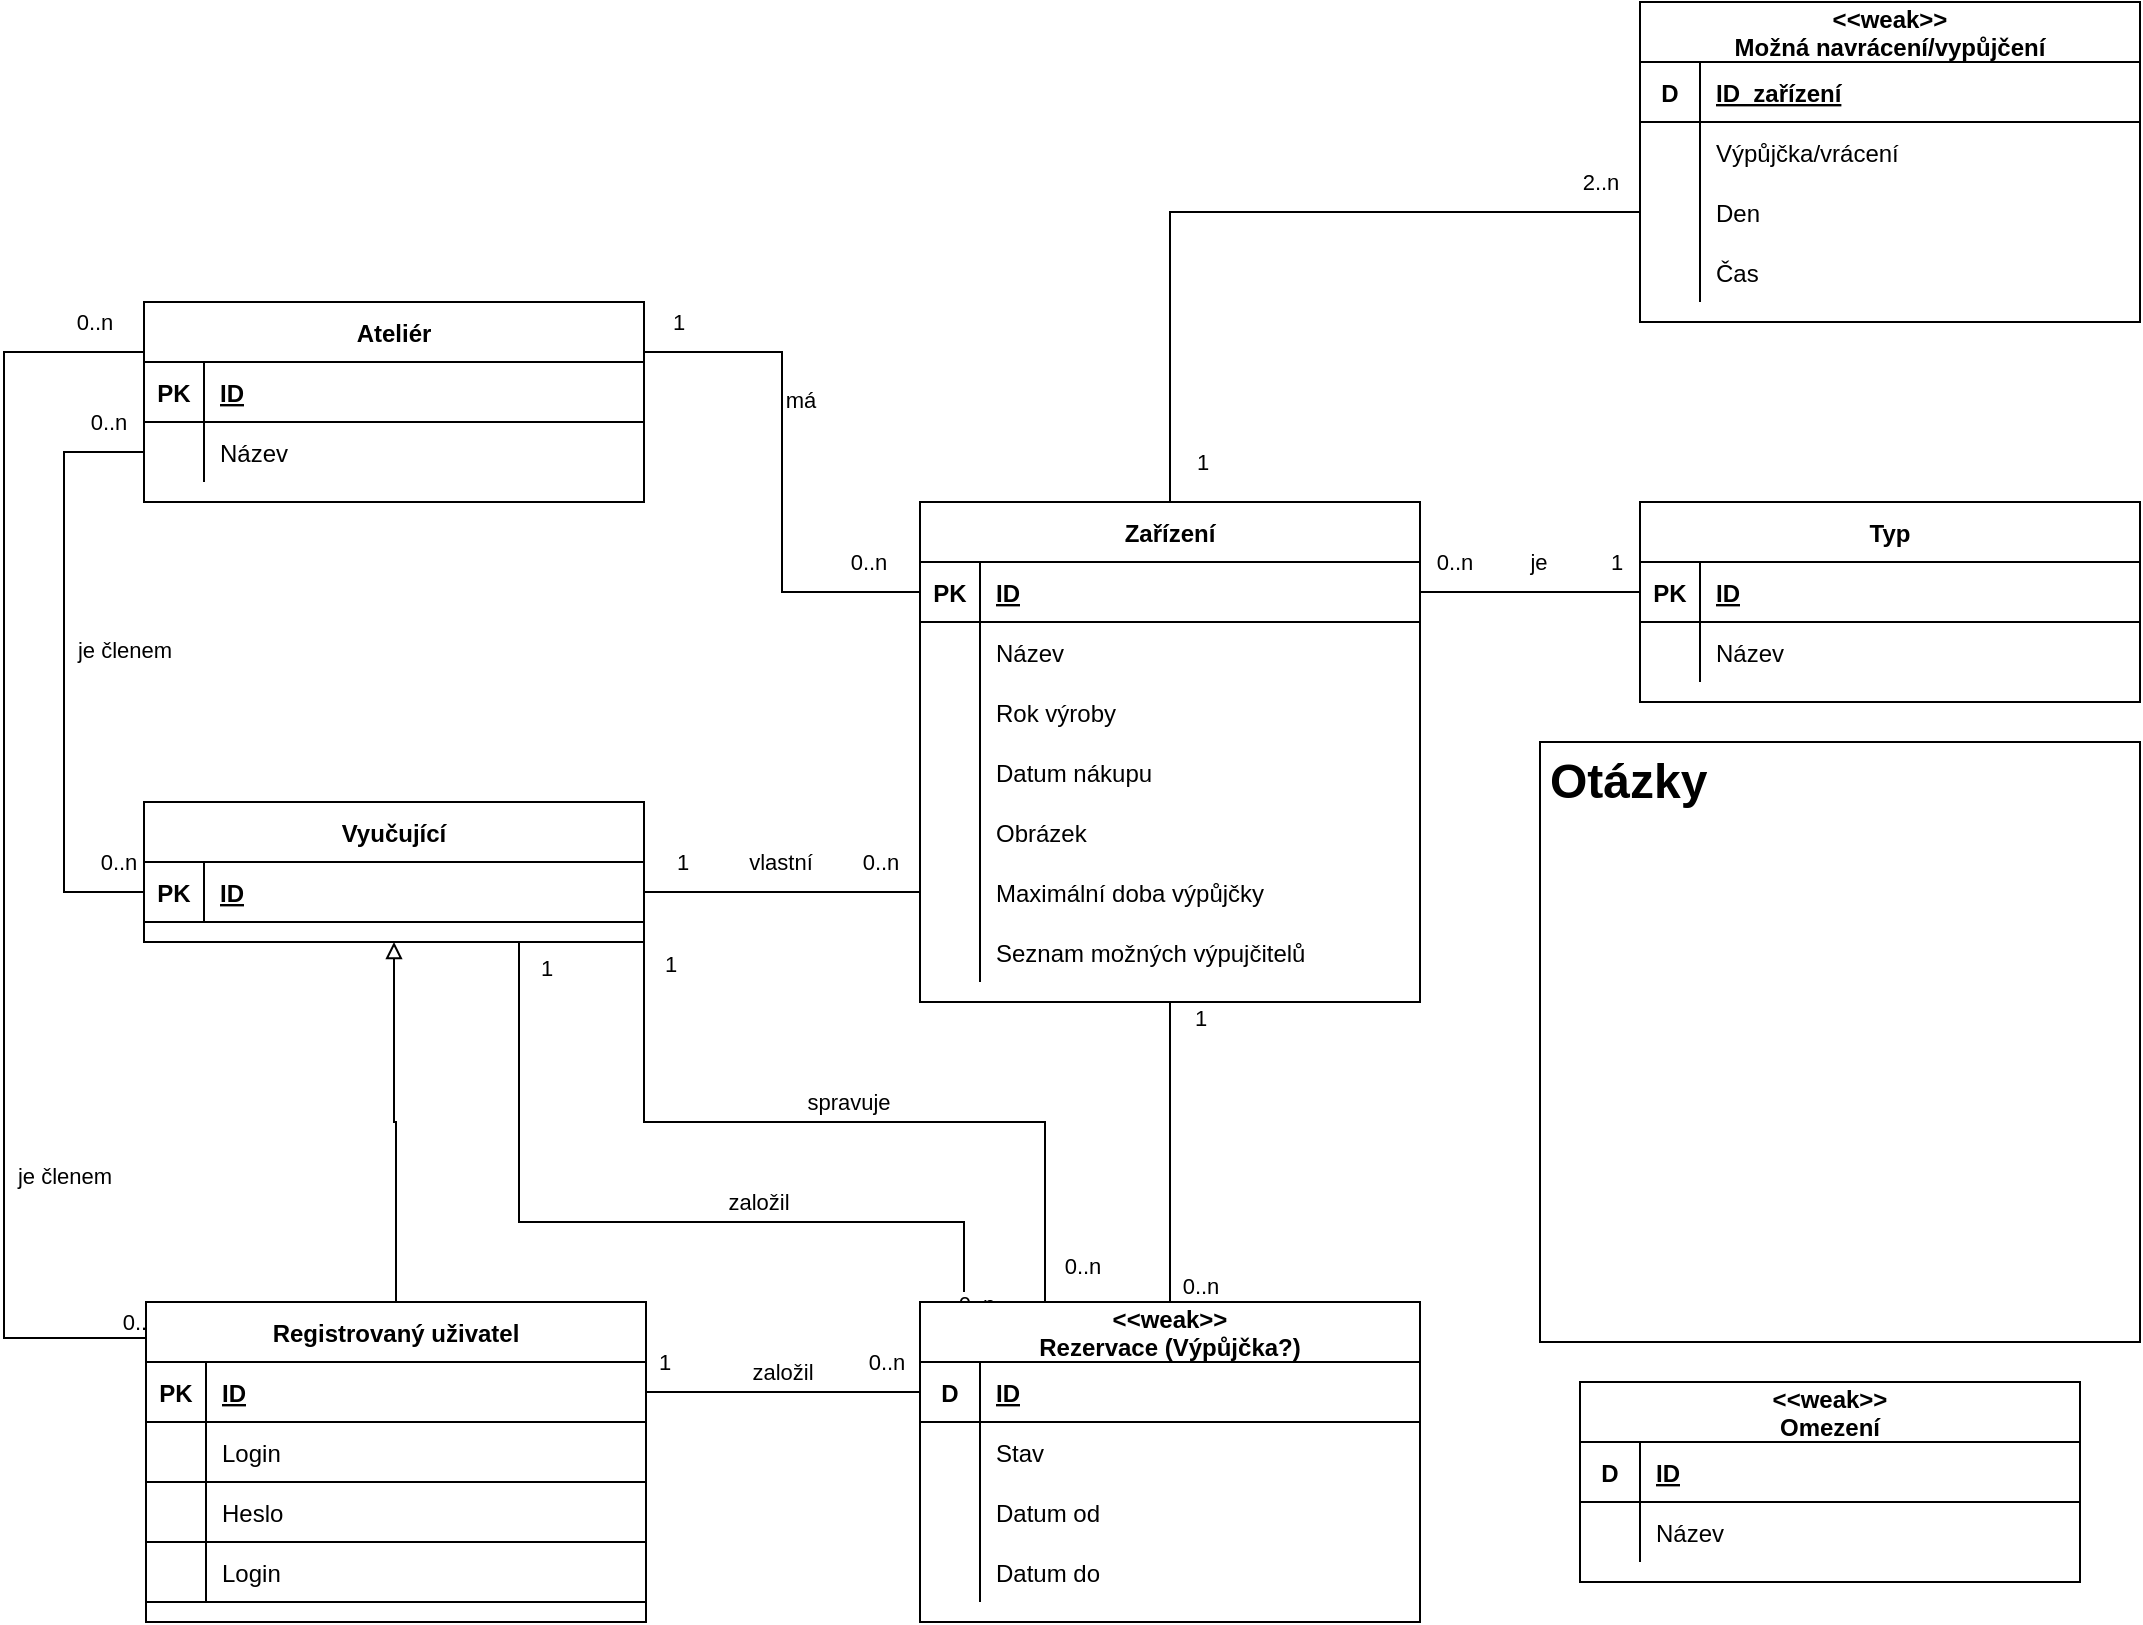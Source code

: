 <mxfile version="20.7.4" type="device"><diagram id="R2lEEEUBdFMjLlhIrx00" name="Page-1"><mxGraphModel dx="1195" dy="1553" grid="1" gridSize="10" guides="1" tooltips="1" connect="1" arrows="1" fold="1" page="1" pageScale="1" pageWidth="1100" pageHeight="850" math="0" shadow="0" extFonts="Permanent Marker^https://fonts.googleapis.com/css?family=Permanent+Marker"><root><mxCell id="0"/><mxCell id="1" parent="0"/><mxCell id="R9z5pihI-R_wJn7ileky-112" style="edgeStyle=orthogonalEdgeStyle;rounded=0;orthogonalLoop=1;jettySize=auto;html=1;exitX=0.5;exitY=1;exitDx=0;exitDy=0;entryX=0.5;entryY=0;entryDx=0;entryDy=0;strokeWidth=1;endArrow=none;endFill=0;" parent="1" source="C-vyLk0tnHw3VtMMgP7b-2" target="R9z5pihI-R_wJn7ileky-101" edge="1"><mxGeometry relative="1" as="geometry"/></mxCell><mxCell id="R9z5pihI-R_wJn7ileky-117" value="0..n" style="edgeLabel;html=1;align=center;verticalAlign=middle;resizable=0;points=[];" parent="R9z5pihI-R_wJn7ileky-112" vertex="1" connectable="0"><mxGeometry x="0.84" y="1" relative="1" as="geometry"><mxPoint x="14" y="4" as="offset"/></mxGeometry></mxCell><mxCell id="R9z5pihI-R_wJn7ileky-118" value="1" style="edgeLabel;html=1;align=center;verticalAlign=middle;resizable=0;points=[];" parent="R9z5pihI-R_wJn7ileky-112" vertex="1" connectable="0"><mxGeometry x="-0.846" y="-2" relative="1" as="geometry"><mxPoint x="17" y="-4" as="offset"/></mxGeometry></mxCell><mxCell id="C-vyLk0tnHw3VtMMgP7b-2" value="Zařízení" style="shape=table;startSize=30;container=1;collapsible=1;childLayout=tableLayout;fixedRows=1;rowLines=0;fontStyle=1;align=center;resizeLast=1;" parent="1" vertex="1"><mxGeometry x="480" y="130" width="250" height="250" as="geometry"/></mxCell><mxCell id="C-vyLk0tnHw3VtMMgP7b-3" value="" style="shape=partialRectangle;collapsible=0;dropTarget=0;pointerEvents=0;fillColor=none;points=[[0,0.5],[1,0.5]];portConstraint=eastwest;top=0;left=0;right=0;bottom=1;" parent="C-vyLk0tnHw3VtMMgP7b-2" vertex="1"><mxGeometry y="30" width="250" height="30" as="geometry"/></mxCell><mxCell id="C-vyLk0tnHw3VtMMgP7b-4" value="PK" style="shape=partialRectangle;overflow=hidden;connectable=0;fillColor=none;top=0;left=0;bottom=0;right=0;fontStyle=1;" parent="C-vyLk0tnHw3VtMMgP7b-3" vertex="1"><mxGeometry width="30" height="30" as="geometry"><mxRectangle width="30" height="30" as="alternateBounds"/></mxGeometry></mxCell><mxCell id="C-vyLk0tnHw3VtMMgP7b-5" value="ID" style="shape=partialRectangle;overflow=hidden;connectable=0;fillColor=none;top=0;left=0;bottom=0;right=0;align=left;spacingLeft=6;fontStyle=5;" parent="C-vyLk0tnHw3VtMMgP7b-3" vertex="1"><mxGeometry x="30" width="220" height="30" as="geometry"><mxRectangle width="220" height="30" as="alternateBounds"/></mxGeometry></mxCell><mxCell id="C-vyLk0tnHw3VtMMgP7b-6" value="" style="shape=partialRectangle;collapsible=0;dropTarget=0;pointerEvents=0;fillColor=none;points=[[0,0.5],[1,0.5]];portConstraint=eastwest;top=0;left=0;right=0;bottom=0;" parent="C-vyLk0tnHw3VtMMgP7b-2" vertex="1"><mxGeometry y="60" width="250" height="30" as="geometry"/></mxCell><mxCell id="C-vyLk0tnHw3VtMMgP7b-7" value="" style="shape=partialRectangle;overflow=hidden;connectable=0;fillColor=none;top=0;left=0;bottom=0;right=0;" parent="C-vyLk0tnHw3VtMMgP7b-6" vertex="1"><mxGeometry width="30" height="30" as="geometry"><mxRectangle width="30" height="30" as="alternateBounds"/></mxGeometry></mxCell><mxCell id="C-vyLk0tnHw3VtMMgP7b-8" value="Název" style="shape=partialRectangle;overflow=hidden;connectable=0;fillColor=none;top=0;left=0;bottom=0;right=0;align=left;spacingLeft=6;" parent="C-vyLk0tnHw3VtMMgP7b-6" vertex="1"><mxGeometry x="30" width="220" height="30" as="geometry"><mxRectangle width="220" height="30" as="alternateBounds"/></mxGeometry></mxCell><mxCell id="R9z5pihI-R_wJn7ileky-7" value="" style="shape=partialRectangle;collapsible=0;dropTarget=0;pointerEvents=0;fillColor=none;points=[[0,0.5],[1,0.5]];portConstraint=eastwest;top=0;left=0;right=0;bottom=0;" parent="C-vyLk0tnHw3VtMMgP7b-2" vertex="1"><mxGeometry y="90" width="250" height="30" as="geometry"/></mxCell><mxCell id="R9z5pihI-R_wJn7ileky-8" value="" style="shape=partialRectangle;overflow=hidden;connectable=0;fillColor=none;top=0;left=0;bottom=0;right=0;" parent="R9z5pihI-R_wJn7ileky-7" vertex="1"><mxGeometry width="30" height="30" as="geometry"><mxRectangle width="30" height="30" as="alternateBounds"/></mxGeometry></mxCell><mxCell id="R9z5pihI-R_wJn7ileky-9" value="Rok výroby" style="shape=partialRectangle;overflow=hidden;connectable=0;fillColor=none;top=0;left=0;bottom=0;right=0;align=left;spacingLeft=6;" parent="R9z5pihI-R_wJn7ileky-7" vertex="1"><mxGeometry x="30" width="220" height="30" as="geometry"><mxRectangle width="220" height="30" as="alternateBounds"/></mxGeometry></mxCell><mxCell id="R9z5pihI-R_wJn7ileky-10" value="" style="shape=partialRectangle;collapsible=0;dropTarget=0;pointerEvents=0;fillColor=none;points=[[0,0.5],[1,0.5]];portConstraint=eastwest;top=0;left=0;right=0;bottom=0;" parent="C-vyLk0tnHw3VtMMgP7b-2" vertex="1"><mxGeometry y="120" width="250" height="30" as="geometry"/></mxCell><mxCell id="R9z5pihI-R_wJn7ileky-11" value="" style="shape=partialRectangle;overflow=hidden;connectable=0;fillColor=none;top=0;left=0;bottom=0;right=0;" parent="R9z5pihI-R_wJn7ileky-10" vertex="1"><mxGeometry width="30" height="30" as="geometry"><mxRectangle width="30" height="30" as="alternateBounds"/></mxGeometry></mxCell><mxCell id="R9z5pihI-R_wJn7ileky-12" value="Datum nákupu" style="shape=partialRectangle;overflow=hidden;connectable=0;fillColor=none;top=0;left=0;bottom=0;right=0;align=left;spacingLeft=6;" parent="R9z5pihI-R_wJn7ileky-10" vertex="1"><mxGeometry x="30" width="220" height="30" as="geometry"><mxRectangle width="220" height="30" as="alternateBounds"/></mxGeometry></mxCell><mxCell id="R9z5pihI-R_wJn7ileky-13" value="" style="shape=partialRectangle;collapsible=0;dropTarget=0;pointerEvents=0;fillColor=none;points=[[0,0.5],[1,0.5]];portConstraint=eastwest;top=0;left=0;right=0;bottom=0;" parent="C-vyLk0tnHw3VtMMgP7b-2" vertex="1"><mxGeometry y="150" width="250" height="30" as="geometry"/></mxCell><mxCell id="R9z5pihI-R_wJn7ileky-14" value="" style="shape=partialRectangle;overflow=hidden;connectable=0;fillColor=none;top=0;left=0;bottom=0;right=0;" parent="R9z5pihI-R_wJn7ileky-13" vertex="1"><mxGeometry width="30" height="30" as="geometry"><mxRectangle width="30" height="30" as="alternateBounds"/></mxGeometry></mxCell><mxCell id="R9z5pihI-R_wJn7ileky-15" value="Obrázek" style="shape=partialRectangle;overflow=hidden;connectable=0;fillColor=none;top=0;left=0;bottom=0;right=0;align=left;spacingLeft=6;" parent="R9z5pihI-R_wJn7ileky-13" vertex="1"><mxGeometry x="30" width="220" height="30" as="geometry"><mxRectangle width="220" height="30" as="alternateBounds"/></mxGeometry></mxCell><mxCell id="R9z5pihI-R_wJn7ileky-34" value="" style="shape=partialRectangle;collapsible=0;dropTarget=0;pointerEvents=0;fillColor=none;points=[[0,0.5],[1,0.5]];portConstraint=eastwest;top=0;left=0;right=0;bottom=0;" parent="C-vyLk0tnHw3VtMMgP7b-2" vertex="1"><mxGeometry y="180" width="250" height="30" as="geometry"/></mxCell><mxCell id="R9z5pihI-R_wJn7ileky-35" value="" style="shape=partialRectangle;overflow=hidden;connectable=0;fillColor=none;top=0;left=0;bottom=0;right=0;" parent="R9z5pihI-R_wJn7ileky-34" vertex="1"><mxGeometry width="30" height="30" as="geometry"><mxRectangle width="30" height="30" as="alternateBounds"/></mxGeometry></mxCell><mxCell id="R9z5pihI-R_wJn7ileky-36" value="Maximální doba výpůjčky" style="shape=partialRectangle;overflow=hidden;connectable=0;fillColor=none;top=0;left=0;bottom=0;right=0;align=left;spacingLeft=6;" parent="R9z5pihI-R_wJn7ileky-34" vertex="1"><mxGeometry x="30" width="220" height="30" as="geometry"><mxRectangle width="220" height="30" as="alternateBounds"/></mxGeometry></mxCell><mxCell id="HppUXb-gnlC_yxUklOdy-4" value="" style="shape=partialRectangle;collapsible=0;dropTarget=0;pointerEvents=0;fillColor=none;points=[[0,0.5],[1,0.5]];portConstraint=eastwest;top=0;left=0;right=0;bottom=0;" vertex="1" parent="C-vyLk0tnHw3VtMMgP7b-2"><mxGeometry y="210" width="250" height="30" as="geometry"/></mxCell><mxCell id="HppUXb-gnlC_yxUklOdy-5" value="" style="shape=partialRectangle;overflow=hidden;connectable=0;fillColor=none;top=0;left=0;bottom=0;right=0;" vertex="1" parent="HppUXb-gnlC_yxUklOdy-4"><mxGeometry width="30" height="30" as="geometry"><mxRectangle width="30" height="30" as="alternateBounds"/></mxGeometry></mxCell><mxCell id="HppUXb-gnlC_yxUklOdy-6" value="Seznam možných výpujčitelů" style="shape=partialRectangle;overflow=hidden;connectable=0;fillColor=none;top=0;left=0;bottom=0;right=0;align=left;spacingLeft=6;" vertex="1" parent="HppUXb-gnlC_yxUklOdy-4"><mxGeometry x="30" width="220" height="30" as="geometry"><mxRectangle width="220" height="30" as="alternateBounds"/></mxGeometry></mxCell><mxCell id="C-vyLk0tnHw3VtMMgP7b-13" value="Typ" style="shape=table;startSize=30;container=1;collapsible=1;childLayout=tableLayout;fixedRows=1;rowLines=0;fontStyle=1;align=center;resizeLast=1;" parent="1" vertex="1"><mxGeometry x="840" y="130" width="250" height="100" as="geometry"/></mxCell><mxCell id="C-vyLk0tnHw3VtMMgP7b-14" value="" style="shape=partialRectangle;collapsible=0;dropTarget=0;pointerEvents=0;fillColor=none;points=[[0,0.5],[1,0.5]];portConstraint=eastwest;top=0;left=0;right=0;bottom=1;" parent="C-vyLk0tnHw3VtMMgP7b-13" vertex="1"><mxGeometry y="30" width="250" height="30" as="geometry"/></mxCell><mxCell id="C-vyLk0tnHw3VtMMgP7b-15" value="PK" style="shape=partialRectangle;overflow=hidden;connectable=0;fillColor=none;top=0;left=0;bottom=0;right=0;fontStyle=1;" parent="C-vyLk0tnHw3VtMMgP7b-14" vertex="1"><mxGeometry width="30" height="30" as="geometry"><mxRectangle width="30" height="30" as="alternateBounds"/></mxGeometry></mxCell><mxCell id="C-vyLk0tnHw3VtMMgP7b-16" value="ID" style="shape=partialRectangle;overflow=hidden;connectable=0;fillColor=none;top=0;left=0;bottom=0;right=0;align=left;spacingLeft=6;fontStyle=5;" parent="C-vyLk0tnHw3VtMMgP7b-14" vertex="1"><mxGeometry x="30" width="220" height="30" as="geometry"><mxRectangle width="220" height="30" as="alternateBounds"/></mxGeometry></mxCell><mxCell id="C-vyLk0tnHw3VtMMgP7b-17" value="" style="shape=partialRectangle;collapsible=0;dropTarget=0;pointerEvents=0;fillColor=none;points=[[0,0.5],[1,0.5]];portConstraint=eastwest;top=0;left=0;right=0;bottom=0;" parent="C-vyLk0tnHw3VtMMgP7b-13" vertex="1"><mxGeometry y="60" width="250" height="30" as="geometry"/></mxCell><mxCell id="C-vyLk0tnHw3VtMMgP7b-18" value="" style="shape=partialRectangle;overflow=hidden;connectable=0;fillColor=none;top=0;left=0;bottom=0;right=0;" parent="C-vyLk0tnHw3VtMMgP7b-17" vertex="1"><mxGeometry width="30" height="30" as="geometry"><mxRectangle width="30" height="30" as="alternateBounds"/></mxGeometry></mxCell><mxCell id="C-vyLk0tnHw3VtMMgP7b-19" value="Název" style="shape=partialRectangle;overflow=hidden;connectable=0;fillColor=none;top=0;left=0;bottom=0;right=0;align=left;spacingLeft=6;" parent="C-vyLk0tnHw3VtMMgP7b-17" vertex="1"><mxGeometry x="30" width="220" height="30" as="geometry"><mxRectangle width="220" height="30" as="alternateBounds"/></mxGeometry></mxCell><mxCell id="R9z5pihI-R_wJn7ileky-62" style="edgeStyle=orthogonalEdgeStyle;rounded=0;orthogonalLoop=1;jettySize=auto;html=1;exitX=1;exitY=0.25;exitDx=0;exitDy=0;entryX=0;entryY=0.5;entryDx=0;entryDy=0;endArrow=none;endFill=0;" parent="1" source="C-vyLk0tnHw3VtMMgP7b-23" target="C-vyLk0tnHw3VtMMgP7b-3" edge="1"><mxGeometry relative="1" as="geometry"/></mxCell><mxCell id="R9z5pihI-R_wJn7ileky-63" value="má" style="edgeLabel;html=1;align=center;verticalAlign=middle;resizable=0;points=[];" parent="R9z5pihI-R_wJn7ileky-62" vertex="1" connectable="0"><mxGeometry x="-0.172" y="1" relative="1" as="geometry"><mxPoint x="8" y="-14" as="offset"/></mxGeometry></mxCell><mxCell id="R9z5pihI-R_wJn7ileky-64" value="1" style="edgeLabel;html=1;align=center;verticalAlign=middle;resizable=0;points=[];" parent="R9z5pihI-R_wJn7ileky-62" vertex="1" connectable="0"><mxGeometry x="-0.867" y="-1" relative="1" as="geometry"><mxPoint y="-16" as="offset"/></mxGeometry></mxCell><mxCell id="R9z5pihI-R_wJn7ileky-65" value="0..n" style="edgeLabel;html=1;align=center;verticalAlign=middle;resizable=0;points=[];" parent="R9z5pihI-R_wJn7ileky-62" vertex="1" connectable="0"><mxGeometry x="0.856" relative="1" as="geometry"><mxPoint x="-8" y="-15" as="offset"/></mxGeometry></mxCell><mxCell id="C-vyLk0tnHw3VtMMgP7b-23" value="Ateliér" style="shape=table;startSize=30;container=1;collapsible=1;childLayout=tableLayout;fixedRows=1;rowLines=0;fontStyle=1;align=center;resizeLast=1;" parent="1" vertex="1"><mxGeometry x="92" y="30" width="250" height="100" as="geometry"/></mxCell><mxCell id="C-vyLk0tnHw3VtMMgP7b-24" value="" style="shape=partialRectangle;collapsible=0;dropTarget=0;pointerEvents=0;fillColor=none;points=[[0,0.5],[1,0.5]];portConstraint=eastwest;top=0;left=0;right=0;bottom=1;" parent="C-vyLk0tnHw3VtMMgP7b-23" vertex="1"><mxGeometry y="30" width="250" height="30" as="geometry"/></mxCell><mxCell id="C-vyLk0tnHw3VtMMgP7b-25" value="PK" style="shape=partialRectangle;overflow=hidden;connectable=0;fillColor=none;top=0;left=0;bottom=0;right=0;fontStyle=1;" parent="C-vyLk0tnHw3VtMMgP7b-24" vertex="1"><mxGeometry width="30" height="30" as="geometry"><mxRectangle width="30" height="30" as="alternateBounds"/></mxGeometry></mxCell><mxCell id="C-vyLk0tnHw3VtMMgP7b-26" value="ID" style="shape=partialRectangle;overflow=hidden;connectable=0;fillColor=none;top=0;left=0;bottom=0;right=0;align=left;spacingLeft=6;fontStyle=5;" parent="C-vyLk0tnHw3VtMMgP7b-24" vertex="1"><mxGeometry x="30" width="220" height="30" as="geometry"><mxRectangle width="220" height="30" as="alternateBounds"/></mxGeometry></mxCell><mxCell id="C-vyLk0tnHw3VtMMgP7b-27" value="" style="shape=partialRectangle;collapsible=0;dropTarget=0;pointerEvents=0;fillColor=none;points=[[0,0.5],[1,0.5]];portConstraint=eastwest;top=0;left=0;right=0;bottom=0;" parent="C-vyLk0tnHw3VtMMgP7b-23" vertex="1"><mxGeometry y="60" width="250" height="30" as="geometry"/></mxCell><mxCell id="C-vyLk0tnHw3VtMMgP7b-28" value="" style="shape=partialRectangle;overflow=hidden;connectable=0;fillColor=none;top=0;left=0;bottom=0;right=0;" parent="C-vyLk0tnHw3VtMMgP7b-27" vertex="1"><mxGeometry width="30" height="30" as="geometry"><mxRectangle width="30" height="30" as="alternateBounds"/></mxGeometry></mxCell><mxCell id="C-vyLk0tnHw3VtMMgP7b-29" value="Název" style="shape=partialRectangle;overflow=hidden;connectable=0;fillColor=none;top=0;left=0;bottom=0;right=0;align=left;spacingLeft=6;" parent="C-vyLk0tnHw3VtMMgP7b-27" vertex="1"><mxGeometry x="30" width="220" height="30" as="geometry"><mxRectangle width="220" height="30" as="alternateBounds"/></mxGeometry></mxCell><mxCell id="R9z5pihI-R_wJn7ileky-29" value="" style="group" parent="1" vertex="1" connectable="0"><mxGeometry x="790" y="250" width="300" height="300" as="geometry"/></mxCell><mxCell id="R9z5pihI-R_wJn7ileky-30" value="" style="rounded=0;whiteSpace=wrap;html=1;" parent="R9z5pihI-R_wJn7ileky-29" vertex="1"><mxGeometry width="300" height="300" as="geometry"/></mxCell><mxCell id="R9z5pihI-R_wJn7ileky-31" value="&lt;h1&gt;Otázky&lt;/h1&gt;&lt;span style=&quot;text-align: center; background-color: rgb(255, 255, 255);&quot;&gt;&lt;br&gt;&lt;/span&gt;" style="text;html=1;strokeColor=none;fillColor=none;spacing=5;spacingTop=-20;whiteSpace=wrap;overflow=hidden;rounded=0;" parent="R9z5pihI-R_wJn7ileky-29" vertex="1"><mxGeometry width="300" height="300" as="geometry"/></mxCell><mxCell id="R9z5pihI-R_wJn7ileky-119" style="edgeStyle=orthogonalEdgeStyle;rounded=0;orthogonalLoop=1;jettySize=auto;html=1;exitX=0;exitY=0.25;exitDx=0;exitDy=0;entryX=0;entryY=0.25;entryDx=0;entryDy=0;strokeWidth=1;endArrow=none;endFill=0;" parent="1" source="R9z5pihI-R_wJn7ileky-54" target="C-vyLk0tnHw3VtMMgP7b-23" edge="1"><mxGeometry relative="1" as="geometry"><Array as="points"><mxPoint x="22" y="548"/><mxPoint x="22" y="55"/></Array></mxGeometry></mxCell><mxCell id="R9z5pihI-R_wJn7ileky-128" value="&lt;div style=&quot;text-align: start;&quot;&gt;&lt;font face=&quot;monospace&quot; color=&quot;rgba(0, 0, 0, 0)&quot;&gt;&lt;span style=&quot;font-size: 0px; background-color: rgb(251, 251, 251);&quot;&gt;je&amp;nbsp;&lt;/span&gt;&lt;/font&gt;&lt;/div&gt;" style="edgeLabel;html=1;align=center;verticalAlign=middle;resizable=0;points=[];" parent="R9z5pihI-R_wJn7ileky-119" vertex="1" connectable="0"><mxGeometry x="-0.454" y="2" relative="1" as="geometry"><mxPoint as="offset"/></mxGeometry></mxCell><mxCell id="R9z5pihI-R_wJn7ileky-129" value="je členem" style="edgeLabel;html=1;align=center;verticalAlign=middle;resizable=0;points=[];" parent="R9z5pihI-R_wJn7ileky-119" vertex="1" connectable="0"><mxGeometry x="-0.469" y="-1" relative="1" as="geometry"><mxPoint x="29" as="offset"/></mxGeometry></mxCell><mxCell id="R9z5pihI-R_wJn7ileky-130" value="0..n" style="edgeLabel;html=1;align=center;verticalAlign=middle;resizable=0;points=[];" parent="R9z5pihI-R_wJn7ileky-119" vertex="1" connectable="0"><mxGeometry x="0.915" y="1" relative="1" as="geometry"><mxPoint x="3" y="-14" as="offset"/></mxGeometry></mxCell><mxCell id="R9z5pihI-R_wJn7ileky-132" value="0..n" style="edgeLabel;html=1;align=center;verticalAlign=middle;resizable=0;points=[];" parent="R9z5pihI-R_wJn7ileky-119" vertex="1" connectable="0"><mxGeometry x="-0.953" y="-2" relative="1" as="geometry"><mxPoint x="-5" y="-15" as="offset"/></mxGeometry></mxCell><mxCell id="R9z5pihI-R_wJn7ileky-54" value="Registrovaný uživatel" style="shape=table;startSize=30;container=1;collapsible=1;childLayout=tableLayout;fixedRows=1;rowLines=0;fontStyle=1;align=center;resizeLast=1;" parent="1" vertex="1"><mxGeometry x="93" y="530" width="250" height="160" as="geometry"/></mxCell><mxCell id="R9z5pihI-R_wJn7ileky-55" value="" style="shape=partialRectangle;collapsible=0;dropTarget=0;pointerEvents=0;fillColor=none;points=[[0,0.5],[1,0.5]];portConstraint=eastwest;top=0;left=0;right=0;bottom=1;" parent="R9z5pihI-R_wJn7ileky-54" vertex="1"><mxGeometry y="30" width="250" height="30" as="geometry"/></mxCell><mxCell id="R9z5pihI-R_wJn7ileky-56" value="PK" style="shape=partialRectangle;overflow=hidden;connectable=0;fillColor=none;top=0;left=0;bottom=0;right=0;fontStyle=1;" parent="R9z5pihI-R_wJn7ileky-55" vertex="1"><mxGeometry width="30" height="30" as="geometry"><mxRectangle width="30" height="30" as="alternateBounds"/></mxGeometry></mxCell><mxCell id="R9z5pihI-R_wJn7ileky-57" value="ID" style="shape=partialRectangle;overflow=hidden;connectable=0;fillColor=none;top=0;left=0;bottom=0;right=0;align=left;spacingLeft=6;fontStyle=5;" parent="R9z5pihI-R_wJn7ileky-55" vertex="1"><mxGeometry x="30" width="220" height="30" as="geometry"><mxRectangle width="220" height="30" as="alternateBounds"/></mxGeometry></mxCell><mxCell id="HppUXb-gnlC_yxUklOdy-24" value="" style="shape=partialRectangle;collapsible=0;dropTarget=0;pointerEvents=0;fillColor=none;points=[[0,0.5],[1,0.5]];portConstraint=eastwest;top=0;left=0;right=0;bottom=1;" vertex="1" parent="R9z5pihI-R_wJn7ileky-54"><mxGeometry y="60" width="250" height="30" as="geometry"/></mxCell><mxCell id="HppUXb-gnlC_yxUklOdy-25" value="" style="shape=partialRectangle;overflow=hidden;connectable=0;fillColor=none;top=0;left=0;bottom=0;right=0;fontStyle=1;" vertex="1" parent="HppUXb-gnlC_yxUklOdy-24"><mxGeometry width="30" height="30" as="geometry"><mxRectangle width="30" height="30" as="alternateBounds"/></mxGeometry></mxCell><mxCell id="HppUXb-gnlC_yxUklOdy-26" value="Login" style="shape=partialRectangle;overflow=hidden;connectable=0;fillColor=none;top=0;left=0;bottom=0;right=0;align=left;spacingLeft=6;fontStyle=0;" vertex="1" parent="HppUXb-gnlC_yxUklOdy-24"><mxGeometry x="30" width="220" height="30" as="geometry"><mxRectangle width="220" height="30" as="alternateBounds"/></mxGeometry></mxCell><mxCell id="HppUXb-gnlC_yxUklOdy-27" value="" style="shape=partialRectangle;collapsible=0;dropTarget=0;pointerEvents=0;fillColor=none;points=[[0,0.5],[1,0.5]];portConstraint=eastwest;top=0;left=0;right=0;bottom=1;" vertex="1" parent="R9z5pihI-R_wJn7ileky-54"><mxGeometry y="90" width="250" height="30" as="geometry"/></mxCell><mxCell id="HppUXb-gnlC_yxUklOdy-28" value="" style="shape=partialRectangle;overflow=hidden;connectable=0;fillColor=none;top=0;left=0;bottom=0;right=0;fontStyle=1;" vertex="1" parent="HppUXb-gnlC_yxUklOdy-27"><mxGeometry width="30" height="30" as="geometry"><mxRectangle width="30" height="30" as="alternateBounds"/></mxGeometry></mxCell><mxCell id="HppUXb-gnlC_yxUklOdy-29" value="Heslo" style="shape=partialRectangle;overflow=hidden;connectable=0;fillColor=none;top=0;left=0;bottom=0;right=0;align=left;spacingLeft=6;fontStyle=0;" vertex="1" parent="HppUXb-gnlC_yxUklOdy-27"><mxGeometry x="30" width="220" height="30" as="geometry"><mxRectangle width="220" height="30" as="alternateBounds"/></mxGeometry></mxCell><mxCell id="HppUXb-gnlC_yxUklOdy-30" value="" style="shape=partialRectangle;collapsible=0;dropTarget=0;pointerEvents=0;fillColor=none;points=[[0,0.5],[1,0.5]];portConstraint=eastwest;top=0;left=0;right=0;bottom=1;" vertex="1" parent="R9z5pihI-R_wJn7ileky-54"><mxGeometry y="120" width="250" height="30" as="geometry"/></mxCell><mxCell id="HppUXb-gnlC_yxUklOdy-31" value="" style="shape=partialRectangle;overflow=hidden;connectable=0;fillColor=none;top=0;left=0;bottom=0;right=0;fontStyle=1;" vertex="1" parent="HppUXb-gnlC_yxUklOdy-30"><mxGeometry width="30" height="30" as="geometry"><mxRectangle width="30" height="30" as="alternateBounds"/></mxGeometry></mxCell><mxCell id="HppUXb-gnlC_yxUklOdy-32" value="Login" style="shape=partialRectangle;overflow=hidden;connectable=0;fillColor=none;top=0;left=0;bottom=0;right=0;align=left;spacingLeft=6;fontStyle=0;" vertex="1" parent="HppUXb-gnlC_yxUklOdy-30"><mxGeometry x="30" width="220" height="30" as="geometry"><mxRectangle width="220" height="30" as="alternateBounds"/></mxGeometry></mxCell><mxCell id="R9z5pihI-R_wJn7ileky-66" style="edgeStyle=orthogonalEdgeStyle;rounded=0;orthogonalLoop=1;jettySize=auto;html=1;exitX=1;exitY=0.5;exitDx=0;exitDy=0;entryX=0;entryY=0.5;entryDx=0;entryDy=0;endArrow=none;endFill=0;" parent="1" source="C-vyLk0tnHw3VtMMgP7b-3" target="C-vyLk0tnHw3VtMMgP7b-14" edge="1"><mxGeometry relative="1" as="geometry"/></mxCell><mxCell id="R9z5pihI-R_wJn7ileky-67" value="je" style="edgeLabel;html=1;align=center;verticalAlign=middle;resizable=0;points=[];" parent="R9z5pihI-R_wJn7ileky-66" vertex="1" connectable="0"><mxGeometry x="0.267" y="1" relative="1" as="geometry"><mxPoint x="-11" y="-14" as="offset"/></mxGeometry></mxCell><mxCell id="R9z5pihI-R_wJn7ileky-68" value="0..n" style="edgeLabel;html=1;align=center;verticalAlign=middle;resizable=0;points=[];" parent="R9z5pihI-R_wJn7ileky-66" vertex="1" connectable="0"><mxGeometry x="-0.88" y="1" relative="1" as="geometry"><mxPoint x="10" y="-14" as="offset"/></mxGeometry></mxCell><mxCell id="R9z5pihI-R_wJn7ileky-69" value="1" style="edgeLabel;html=1;align=center;verticalAlign=middle;resizable=0;points=[];" parent="R9z5pihI-R_wJn7ileky-66" vertex="1" connectable="0"><mxGeometry x="0.672" y="1" relative="1" as="geometry"><mxPoint x="6" y="-14" as="offset"/></mxGeometry></mxCell><mxCell id="R9z5pihI-R_wJn7ileky-113" style="edgeStyle=orthogonalEdgeStyle;rounded=0;orthogonalLoop=1;jettySize=auto;html=1;exitX=1;exitY=1;exitDx=0;exitDy=0;entryX=0.25;entryY=0;entryDx=0;entryDy=0;strokeWidth=1;endArrow=none;endFill=0;" parent="1" source="R9z5pihI-R_wJn7ileky-71" target="R9z5pihI-R_wJn7ileky-101" edge="1"><mxGeometry relative="1" as="geometry"/></mxCell><mxCell id="R9z5pihI-R_wJn7ileky-114" value="spravuje" style="edgeLabel;html=1;align=center;verticalAlign=middle;resizable=0;points=[];" parent="R9z5pihI-R_wJn7ileky-113" vertex="1" connectable="0"><mxGeometry x="-0.04" y="-1" relative="1" as="geometry"><mxPoint x="9" y="-11" as="offset"/></mxGeometry></mxCell><mxCell id="R9z5pihI-R_wJn7ileky-115" value="1" style="edgeLabel;html=1;align=center;verticalAlign=middle;resizable=0;points=[];" parent="R9z5pihI-R_wJn7ileky-113" vertex="1" connectable="0"><mxGeometry x="-0.943" y="1" relative="1" as="geometry"><mxPoint x="12" as="offset"/></mxGeometry></mxCell><mxCell id="R9z5pihI-R_wJn7ileky-116" value="0..n" style="edgeLabel;html=1;align=center;verticalAlign=middle;resizable=0;points=[];" parent="R9z5pihI-R_wJn7ileky-113" vertex="1" connectable="0"><mxGeometry x="0.962" relative="1" as="geometry"><mxPoint x="18" y="-11" as="offset"/></mxGeometry></mxCell><mxCell id="R9z5pihI-R_wJn7ileky-124" style="edgeStyle=orthogonalEdgeStyle;rounded=0;orthogonalLoop=1;jettySize=auto;html=1;exitX=0.75;exitY=1;exitDx=0;exitDy=0;entryX=0;entryY=0;entryDx=0;entryDy=0;strokeWidth=1;endArrow=none;endFill=0;" parent="1" source="R9z5pihI-R_wJn7ileky-71" target="R9z5pihI-R_wJn7ileky-101" edge="1"><mxGeometry relative="1" as="geometry"><Array as="points"><mxPoint x="280" y="490"/><mxPoint x="502" y="490"/></Array></mxGeometry></mxCell><mxCell id="R9z5pihI-R_wJn7ileky-125" value="založil" style="edgeLabel;html=1;align=center;verticalAlign=middle;resizable=0;points=[];" parent="R9z5pihI-R_wJn7ileky-124" vertex="1" connectable="0"><mxGeometry x="0.221" y="1" relative="1" as="geometry"><mxPoint y="-9" as="offset"/></mxGeometry></mxCell><mxCell id="R9z5pihI-R_wJn7ileky-126" value="0..n" style="edgeLabel;html=1;align=center;verticalAlign=middle;resizable=0;points=[];" parent="R9z5pihI-R_wJn7ileky-124" vertex="1" connectable="0"><mxGeometry x="0.954" y="2" relative="1" as="geometry"><mxPoint x="18" y="-1" as="offset"/></mxGeometry></mxCell><mxCell id="R9z5pihI-R_wJn7ileky-127" value="1" style="edgeLabel;html=1;align=center;verticalAlign=middle;resizable=0;points=[];" parent="R9z5pihI-R_wJn7ileky-124" vertex="1" connectable="0"><mxGeometry x="-0.94" y="-1" relative="1" as="geometry"><mxPoint x="14" as="offset"/></mxGeometry></mxCell><mxCell id="R9z5pihI-R_wJn7ileky-71" value="Vyučující" style="shape=table;startSize=30;container=1;collapsible=1;childLayout=tableLayout;fixedRows=1;rowLines=0;fontStyle=1;align=center;resizeLast=1;" parent="1" vertex="1"><mxGeometry x="92" y="280" width="250" height="70" as="geometry"/></mxCell><mxCell id="R9z5pihI-R_wJn7ileky-72" value="" style="shape=partialRectangle;collapsible=0;dropTarget=0;pointerEvents=0;fillColor=none;points=[[0,0.5],[1,0.5]];portConstraint=eastwest;top=0;left=0;right=0;bottom=1;" parent="R9z5pihI-R_wJn7ileky-71" vertex="1"><mxGeometry y="30" width="250" height="30" as="geometry"/></mxCell><mxCell id="R9z5pihI-R_wJn7ileky-73" value="PK" style="shape=partialRectangle;overflow=hidden;connectable=0;fillColor=none;top=0;left=0;bottom=0;right=0;fontStyle=1;" parent="R9z5pihI-R_wJn7ileky-72" vertex="1"><mxGeometry width="30" height="30" as="geometry"><mxRectangle width="30" height="30" as="alternateBounds"/></mxGeometry></mxCell><mxCell id="R9z5pihI-R_wJn7ileky-74" value="ID" style="shape=partialRectangle;overflow=hidden;connectable=0;fillColor=none;top=0;left=0;bottom=0;right=0;align=left;spacingLeft=6;fontStyle=5;" parent="R9z5pihI-R_wJn7ileky-72" vertex="1"><mxGeometry x="30" width="220" height="30" as="geometry"><mxRectangle width="220" height="30" as="alternateBounds"/></mxGeometry></mxCell><mxCell id="R9z5pihI-R_wJn7ileky-85" style="edgeStyle=orthogonalEdgeStyle;rounded=0;orthogonalLoop=1;jettySize=auto;html=1;endArrow=block;endFill=0;strokeWidth=1;entryX=0.5;entryY=1;entryDx=0;entryDy=0;exitX=0.5;exitY=0;exitDx=0;exitDy=0;" parent="1" source="R9z5pihI-R_wJn7ileky-54" target="R9z5pihI-R_wJn7ileky-71" edge="1"><mxGeometry x="-1" y="115" relative="1" as="geometry"><mxPoint x="227" y="590" as="sourcePoint"/><mxPoint x="227" y="540" as="targetPoint"/><mxPoint x="105" y="115" as="offset"/></mxGeometry></mxCell><mxCell id="R9z5pihI-R_wJn7ileky-86" style="edgeStyle=orthogonalEdgeStyle;rounded=0;orthogonalLoop=1;jettySize=auto;html=1;exitX=1;exitY=0.5;exitDx=0;exitDy=0;entryX=0;entryY=0.5;entryDx=0;entryDy=0;strokeWidth=1;endArrow=none;endFill=0;" parent="1" source="R9z5pihI-R_wJn7ileky-72" target="R9z5pihI-R_wJn7ileky-34" edge="1"><mxGeometry relative="1" as="geometry"/></mxCell><mxCell id="R9z5pihI-R_wJn7ileky-87" value="vlastní" style="edgeLabel;html=1;align=center;verticalAlign=middle;resizable=0;points=[];" parent="R9z5pihI-R_wJn7ileky-86" vertex="1" connectable="0"><mxGeometry x="0.131" relative="1" as="geometry"><mxPoint x="-10" y="-15" as="offset"/></mxGeometry></mxCell><mxCell id="R9z5pihI-R_wJn7ileky-88" value="0..n" style="edgeLabel;html=1;align=center;verticalAlign=middle;resizable=0;points=[];" parent="R9z5pihI-R_wJn7ileky-86" vertex="1" connectable="0"><mxGeometry x="0.835" relative="1" as="geometry"><mxPoint x="-9" y="-15" as="offset"/></mxGeometry></mxCell><mxCell id="R9z5pihI-R_wJn7ileky-89" value="1" style="edgeLabel;html=1;align=center;verticalAlign=middle;resizable=0;points=[];" parent="R9z5pihI-R_wJn7ileky-86" vertex="1" connectable="0"><mxGeometry x="-0.883" y="2" relative="1" as="geometry"><mxPoint x="11" y="-13" as="offset"/></mxGeometry></mxCell><mxCell id="R9z5pihI-R_wJn7ileky-92" value="&lt;&lt;weak&gt;&gt;&#10;Omezení" style="shape=table;startSize=30;container=1;collapsible=1;childLayout=tableLayout;fixedRows=1;rowLines=0;fontStyle=1;align=center;resizeLast=1;" parent="1" vertex="1"><mxGeometry x="810" y="570" width="250" height="100" as="geometry"/></mxCell><mxCell id="R9z5pihI-R_wJn7ileky-93" value="" style="shape=partialRectangle;collapsible=0;dropTarget=0;pointerEvents=0;fillColor=none;points=[[0,0.5],[1,0.5]];portConstraint=eastwest;top=0;left=0;right=0;bottom=1;" parent="R9z5pihI-R_wJn7ileky-92" vertex="1"><mxGeometry y="30" width="250" height="30" as="geometry"/></mxCell><mxCell id="R9z5pihI-R_wJn7ileky-94" value="D" style="shape=partialRectangle;overflow=hidden;connectable=0;fillColor=none;top=0;left=0;bottom=0;right=0;fontStyle=1;" parent="R9z5pihI-R_wJn7ileky-93" vertex="1"><mxGeometry width="30" height="30" as="geometry"><mxRectangle width="30" height="30" as="alternateBounds"/></mxGeometry></mxCell><mxCell id="R9z5pihI-R_wJn7ileky-95" value="ID" style="shape=partialRectangle;overflow=hidden;connectable=0;fillColor=none;top=0;left=0;bottom=0;right=0;align=left;spacingLeft=6;fontStyle=5;" parent="R9z5pihI-R_wJn7ileky-93" vertex="1"><mxGeometry x="30" width="220" height="30" as="geometry"><mxRectangle width="220" height="30" as="alternateBounds"/></mxGeometry></mxCell><mxCell id="R9z5pihI-R_wJn7ileky-96" value="" style="shape=partialRectangle;collapsible=0;dropTarget=0;pointerEvents=0;fillColor=none;points=[[0,0.5],[1,0.5]];portConstraint=eastwest;top=0;left=0;right=0;bottom=0;" parent="R9z5pihI-R_wJn7ileky-92" vertex="1"><mxGeometry y="60" width="250" height="30" as="geometry"/></mxCell><mxCell id="R9z5pihI-R_wJn7ileky-97" value="" style="shape=partialRectangle;overflow=hidden;connectable=0;fillColor=none;top=0;left=0;bottom=0;right=0;" parent="R9z5pihI-R_wJn7ileky-96" vertex="1"><mxGeometry width="30" height="30" as="geometry"><mxRectangle width="30" height="30" as="alternateBounds"/></mxGeometry></mxCell><mxCell id="R9z5pihI-R_wJn7ileky-98" value="Název" style="shape=partialRectangle;overflow=hidden;connectable=0;fillColor=none;top=0;left=0;bottom=0;right=0;align=left;spacingLeft=6;" parent="R9z5pihI-R_wJn7ileky-96" vertex="1"><mxGeometry x="30" width="220" height="30" as="geometry"><mxRectangle width="220" height="30" as="alternateBounds"/></mxGeometry></mxCell><mxCell id="R9z5pihI-R_wJn7ileky-101" value="&lt;&lt;weak&gt;&gt;&#10;Rezervace (Výpůjčka?)" style="shape=table;startSize=30;container=1;collapsible=1;childLayout=tableLayout;fixedRows=1;rowLines=0;fontStyle=1;align=center;resizeLast=1;" parent="1" vertex="1"><mxGeometry x="480" y="530" width="250" height="160" as="geometry"/></mxCell><mxCell id="R9z5pihI-R_wJn7ileky-102" value="" style="shape=partialRectangle;collapsible=0;dropTarget=0;pointerEvents=0;fillColor=none;points=[[0,0.5],[1,0.5]];portConstraint=eastwest;top=0;left=0;right=0;bottom=1;" parent="R9z5pihI-R_wJn7ileky-101" vertex="1"><mxGeometry y="30" width="250" height="30" as="geometry"/></mxCell><mxCell id="R9z5pihI-R_wJn7ileky-103" value="D" style="shape=partialRectangle;overflow=hidden;connectable=0;fillColor=none;top=0;left=0;bottom=0;right=0;fontStyle=1;" parent="R9z5pihI-R_wJn7ileky-102" vertex="1"><mxGeometry width="30" height="30" as="geometry"><mxRectangle width="30" height="30" as="alternateBounds"/></mxGeometry></mxCell><mxCell id="R9z5pihI-R_wJn7ileky-104" value="ID" style="shape=partialRectangle;overflow=hidden;connectable=0;fillColor=none;top=0;left=0;bottom=0;right=0;align=left;spacingLeft=6;fontStyle=5;" parent="R9z5pihI-R_wJn7ileky-102" vertex="1"><mxGeometry x="30" width="220" height="30" as="geometry"><mxRectangle width="220" height="30" as="alternateBounds"/></mxGeometry></mxCell><mxCell id="R9z5pihI-R_wJn7ileky-105" value="" style="shape=partialRectangle;collapsible=0;dropTarget=0;pointerEvents=0;fillColor=none;points=[[0,0.5],[1,0.5]];portConstraint=eastwest;top=0;left=0;right=0;bottom=0;" parent="R9z5pihI-R_wJn7ileky-101" vertex="1"><mxGeometry y="60" width="250" height="30" as="geometry"/></mxCell><mxCell id="R9z5pihI-R_wJn7ileky-106" value="" style="shape=partialRectangle;overflow=hidden;connectable=0;fillColor=none;top=0;left=0;bottom=0;right=0;" parent="R9z5pihI-R_wJn7ileky-105" vertex="1"><mxGeometry width="30" height="30" as="geometry"><mxRectangle width="30" height="30" as="alternateBounds"/></mxGeometry></mxCell><mxCell id="R9z5pihI-R_wJn7ileky-107" value="Stav" style="shape=partialRectangle;overflow=hidden;connectable=0;fillColor=none;top=0;left=0;bottom=0;right=0;align=left;spacingLeft=6;" parent="R9z5pihI-R_wJn7ileky-105" vertex="1"><mxGeometry x="30" width="220" height="30" as="geometry"><mxRectangle width="220" height="30" as="alternateBounds"/></mxGeometry></mxCell><mxCell id="R9z5pihI-R_wJn7ileky-133" value="" style="shape=partialRectangle;collapsible=0;dropTarget=0;pointerEvents=0;fillColor=none;points=[[0,0.5],[1,0.5]];portConstraint=eastwest;top=0;left=0;right=0;bottom=0;" parent="R9z5pihI-R_wJn7ileky-101" vertex="1"><mxGeometry y="90" width="250" height="30" as="geometry"/></mxCell><mxCell id="R9z5pihI-R_wJn7ileky-134" value="" style="shape=partialRectangle;overflow=hidden;connectable=0;fillColor=none;top=0;left=0;bottom=0;right=0;" parent="R9z5pihI-R_wJn7ileky-133" vertex="1"><mxGeometry width="30" height="30" as="geometry"><mxRectangle width="30" height="30" as="alternateBounds"/></mxGeometry></mxCell><mxCell id="R9z5pihI-R_wJn7ileky-135" value="Datum od" style="shape=partialRectangle;overflow=hidden;connectable=0;fillColor=none;top=0;left=0;bottom=0;right=0;align=left;spacingLeft=6;" parent="R9z5pihI-R_wJn7ileky-133" vertex="1"><mxGeometry x="30" width="220" height="30" as="geometry"><mxRectangle width="220" height="30" as="alternateBounds"/></mxGeometry></mxCell><mxCell id="R9z5pihI-R_wJn7ileky-136" value="" style="shape=partialRectangle;collapsible=0;dropTarget=0;pointerEvents=0;fillColor=none;points=[[0,0.5],[1,0.5]];portConstraint=eastwest;top=0;left=0;right=0;bottom=0;" parent="R9z5pihI-R_wJn7ileky-101" vertex="1"><mxGeometry y="120" width="250" height="30" as="geometry"/></mxCell><mxCell id="R9z5pihI-R_wJn7ileky-137" value="" style="shape=partialRectangle;overflow=hidden;connectable=0;fillColor=none;top=0;left=0;bottom=0;right=0;" parent="R9z5pihI-R_wJn7ileky-136" vertex="1"><mxGeometry width="30" height="30" as="geometry"><mxRectangle width="30" height="30" as="alternateBounds"/></mxGeometry></mxCell><mxCell id="R9z5pihI-R_wJn7ileky-138" value="Datum do" style="shape=partialRectangle;overflow=hidden;connectable=0;fillColor=none;top=0;left=0;bottom=0;right=0;align=left;spacingLeft=6;" parent="R9z5pihI-R_wJn7ileky-136" vertex="1"><mxGeometry x="30" width="220" height="30" as="geometry"><mxRectangle width="220" height="30" as="alternateBounds"/></mxGeometry></mxCell><mxCell id="R9z5pihI-R_wJn7ileky-108" style="edgeStyle=orthogonalEdgeStyle;rounded=0;orthogonalLoop=1;jettySize=auto;html=1;exitX=1;exitY=0.5;exitDx=0;exitDy=0;entryX=0;entryY=0.5;entryDx=0;entryDy=0;strokeWidth=1;endArrow=none;endFill=0;" parent="1" source="R9z5pihI-R_wJn7ileky-55" target="R9z5pihI-R_wJn7ileky-102" edge="1"><mxGeometry relative="1" as="geometry"/></mxCell><mxCell id="R9z5pihI-R_wJn7ileky-109" value="založil" style="edgeLabel;html=1;align=center;verticalAlign=middle;resizable=0;points=[];" parent="R9z5pihI-R_wJn7ileky-108" vertex="1" connectable="0"><mxGeometry x="0.045" y="-1" relative="1" as="geometry"><mxPoint x="-4" y="-11" as="offset"/></mxGeometry></mxCell><mxCell id="R9z5pihI-R_wJn7ileky-110" value="1" style="edgeLabel;html=1;align=center;verticalAlign=middle;resizable=0;points=[];" parent="R9z5pihI-R_wJn7ileky-108" vertex="1" connectable="0"><mxGeometry x="-0.931" y="2" relative="1" as="geometry"><mxPoint x="4" y="-13" as="offset"/></mxGeometry></mxCell><mxCell id="R9z5pihI-R_wJn7ileky-111" value="0..n" style="edgeLabel;html=1;align=center;verticalAlign=middle;resizable=0;points=[];" parent="R9z5pihI-R_wJn7ileky-108" vertex="1" connectable="0"><mxGeometry x="0.865" relative="1" as="geometry"><mxPoint x="-8" y="-15" as="offset"/></mxGeometry></mxCell><mxCell id="R9z5pihI-R_wJn7ileky-120" style="edgeStyle=orthogonalEdgeStyle;rounded=0;orthogonalLoop=1;jettySize=auto;html=1;exitX=0;exitY=0.5;exitDx=0;exitDy=0;entryX=0;entryY=0.5;entryDx=0;entryDy=0;strokeWidth=1;endArrow=none;endFill=0;" parent="1" source="R9z5pihI-R_wJn7ileky-72" target="C-vyLk0tnHw3VtMMgP7b-27" edge="1"><mxGeometry relative="1" as="geometry"><Array as="points"><mxPoint x="52" y="325"/><mxPoint x="52" y="105"/></Array></mxGeometry></mxCell><mxCell id="R9z5pihI-R_wJn7ileky-121" value="je členem" style="edgeLabel;html=1;align=center;verticalAlign=middle;resizable=0;points=[];" parent="R9z5pihI-R_wJn7ileky-120" vertex="1" connectable="0"><mxGeometry x="-0.155" y="-1" relative="1" as="geometry"><mxPoint x="29" y="-34" as="offset"/></mxGeometry></mxCell><mxCell id="R9z5pihI-R_wJn7ileky-122" value="0..n" style="edgeLabel;html=1;align=center;verticalAlign=middle;resizable=0;points=[];" parent="R9z5pihI-R_wJn7ileky-120" vertex="1" connectable="0"><mxGeometry x="0.88" y="1" relative="1" as="geometry"><mxPoint y="-14" as="offset"/></mxGeometry></mxCell><mxCell id="R9z5pihI-R_wJn7ileky-131" value="0..n" style="edgeLabel;html=1;align=center;verticalAlign=middle;resizable=0;points=[];" parent="R9z5pihI-R_wJn7ileky-120" vertex="1" connectable="0"><mxGeometry x="-0.867" y="-1" relative="1" as="geometry"><mxPoint x="7" y="-14" as="offset"/></mxGeometry></mxCell><mxCell id="HppUXb-gnlC_yxUklOdy-7" value="&lt;&lt;weak&gt;&gt;&#10;Možná navrácení/vypůjčení" style="shape=table;startSize=30;container=1;collapsible=1;childLayout=tableLayout;fixedRows=1;rowLines=0;fontStyle=1;align=center;resizeLast=1;" vertex="1" parent="1"><mxGeometry x="840" y="-120" width="250" height="160" as="geometry"/></mxCell><mxCell id="HppUXb-gnlC_yxUklOdy-8" value="" style="shape=partialRectangle;collapsible=0;dropTarget=0;pointerEvents=0;fillColor=none;points=[[0,0.5],[1,0.5]];portConstraint=eastwest;top=0;left=0;right=0;bottom=1;" vertex="1" parent="HppUXb-gnlC_yxUklOdy-7"><mxGeometry y="30" width="250" height="30" as="geometry"/></mxCell><mxCell id="HppUXb-gnlC_yxUklOdy-9" value="D" style="shape=partialRectangle;overflow=hidden;connectable=0;fillColor=none;top=0;left=0;bottom=0;right=0;fontStyle=1;" vertex="1" parent="HppUXb-gnlC_yxUklOdy-8"><mxGeometry width="30" height="30" as="geometry"><mxRectangle width="30" height="30" as="alternateBounds"/></mxGeometry></mxCell><mxCell id="HppUXb-gnlC_yxUklOdy-10" value="ID_zařízení" style="shape=partialRectangle;overflow=hidden;connectable=0;fillColor=none;top=0;left=0;bottom=0;right=0;align=left;spacingLeft=6;fontStyle=5;" vertex="1" parent="HppUXb-gnlC_yxUklOdy-8"><mxGeometry x="30" width="220" height="30" as="geometry"><mxRectangle width="220" height="30" as="alternateBounds"/></mxGeometry></mxCell><mxCell id="HppUXb-gnlC_yxUklOdy-11" value="" style="shape=partialRectangle;collapsible=0;dropTarget=0;pointerEvents=0;fillColor=none;points=[[0,0.5],[1,0.5]];portConstraint=eastwest;top=0;left=0;right=0;bottom=0;" vertex="1" parent="HppUXb-gnlC_yxUklOdy-7"><mxGeometry y="60" width="250" height="30" as="geometry"/></mxCell><mxCell id="HppUXb-gnlC_yxUklOdy-12" value="" style="shape=partialRectangle;overflow=hidden;connectable=0;fillColor=none;top=0;left=0;bottom=0;right=0;" vertex="1" parent="HppUXb-gnlC_yxUklOdy-11"><mxGeometry width="30" height="30" as="geometry"><mxRectangle width="30" height="30" as="alternateBounds"/></mxGeometry></mxCell><mxCell id="HppUXb-gnlC_yxUklOdy-13" value="Výpůjčka/vrácení" style="shape=partialRectangle;overflow=hidden;connectable=0;fillColor=none;top=0;left=0;bottom=0;right=0;align=left;spacingLeft=6;" vertex="1" parent="HppUXb-gnlC_yxUklOdy-11"><mxGeometry x="30" width="220" height="30" as="geometry"><mxRectangle width="220" height="30" as="alternateBounds"/></mxGeometry></mxCell><mxCell id="HppUXb-gnlC_yxUklOdy-14" value="" style="shape=partialRectangle;collapsible=0;dropTarget=0;pointerEvents=0;fillColor=none;points=[[0,0.5],[1,0.5]];portConstraint=eastwest;top=0;left=0;right=0;bottom=0;" vertex="1" parent="HppUXb-gnlC_yxUklOdy-7"><mxGeometry y="90" width="250" height="30" as="geometry"/></mxCell><mxCell id="HppUXb-gnlC_yxUklOdy-15" value="" style="shape=partialRectangle;overflow=hidden;connectable=0;fillColor=none;top=0;left=0;bottom=0;right=0;" vertex="1" parent="HppUXb-gnlC_yxUklOdy-14"><mxGeometry width="30" height="30" as="geometry"><mxRectangle width="30" height="30" as="alternateBounds"/></mxGeometry></mxCell><mxCell id="HppUXb-gnlC_yxUklOdy-16" value="Den" style="shape=partialRectangle;overflow=hidden;connectable=0;fillColor=none;top=0;left=0;bottom=0;right=0;align=left;spacingLeft=6;" vertex="1" parent="HppUXb-gnlC_yxUklOdy-14"><mxGeometry x="30" width="220" height="30" as="geometry"><mxRectangle width="220" height="30" as="alternateBounds"/></mxGeometry></mxCell><mxCell id="HppUXb-gnlC_yxUklOdy-17" value="" style="shape=partialRectangle;collapsible=0;dropTarget=0;pointerEvents=0;fillColor=none;points=[[0,0.5],[1,0.5]];portConstraint=eastwest;top=0;left=0;right=0;bottom=0;" vertex="1" parent="HppUXb-gnlC_yxUklOdy-7"><mxGeometry y="120" width="250" height="30" as="geometry"/></mxCell><mxCell id="HppUXb-gnlC_yxUklOdy-18" value="" style="shape=partialRectangle;overflow=hidden;connectable=0;fillColor=none;top=0;left=0;bottom=0;right=0;" vertex="1" parent="HppUXb-gnlC_yxUklOdy-17"><mxGeometry width="30" height="30" as="geometry"><mxRectangle width="30" height="30" as="alternateBounds"/></mxGeometry></mxCell><mxCell id="HppUXb-gnlC_yxUklOdy-19" value="Čas" style="shape=partialRectangle;overflow=hidden;connectable=0;fillColor=none;top=0;left=0;bottom=0;right=0;align=left;spacingLeft=6;" vertex="1" parent="HppUXb-gnlC_yxUklOdy-17"><mxGeometry x="30" width="220" height="30" as="geometry"><mxRectangle width="220" height="30" as="alternateBounds"/></mxGeometry></mxCell><mxCell id="HppUXb-gnlC_yxUklOdy-20" style="edgeStyle=orthogonalEdgeStyle;rounded=0;orthogonalLoop=1;jettySize=auto;html=1;exitX=0;exitY=0.5;exitDx=0;exitDy=0;endArrow=none;endFill=0;" edge="1" parent="1" source="HppUXb-gnlC_yxUklOdy-14" target="C-vyLk0tnHw3VtMMgP7b-2"><mxGeometry relative="1" as="geometry"/></mxCell><mxCell id="HppUXb-gnlC_yxUklOdy-21" value="2..n" style="edgeLabel;html=1;align=center;verticalAlign=middle;resizable=0;points=[];" vertex="1" connectable="0" parent="HppUXb-gnlC_yxUklOdy-20"><mxGeometry x="0.838" y="-1" relative="1" as="geometry"><mxPoint x="216" y="-129" as="offset"/></mxGeometry></mxCell><mxCell id="HppUXb-gnlC_yxUklOdy-22" value="1" style="edgeLabel;html=1;align=center;verticalAlign=middle;resizable=0;points=[];" vertex="1" connectable="0" parent="HppUXb-gnlC_yxUklOdy-20"><mxGeometry x="-0.823" y="-2" relative="1" as="geometry"><mxPoint x="-186" y="127" as="offset"/></mxGeometry></mxCell></root></mxGraphModel></diagram></mxfile>
